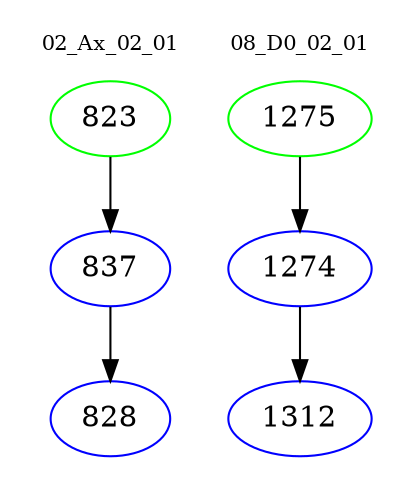 digraph{
subgraph cluster_0 {
color = white
label = "02_Ax_02_01";
fontsize=10;
T0_823 [label="823", color="green"]
T0_823 -> T0_837 [color="black"]
T0_837 [label="837", color="blue"]
T0_837 -> T0_828 [color="black"]
T0_828 [label="828", color="blue"]
}
subgraph cluster_1 {
color = white
label = "08_D0_02_01";
fontsize=10;
T1_1275 [label="1275", color="green"]
T1_1275 -> T1_1274 [color="black"]
T1_1274 [label="1274", color="blue"]
T1_1274 -> T1_1312 [color="black"]
T1_1312 [label="1312", color="blue"]
}
}
